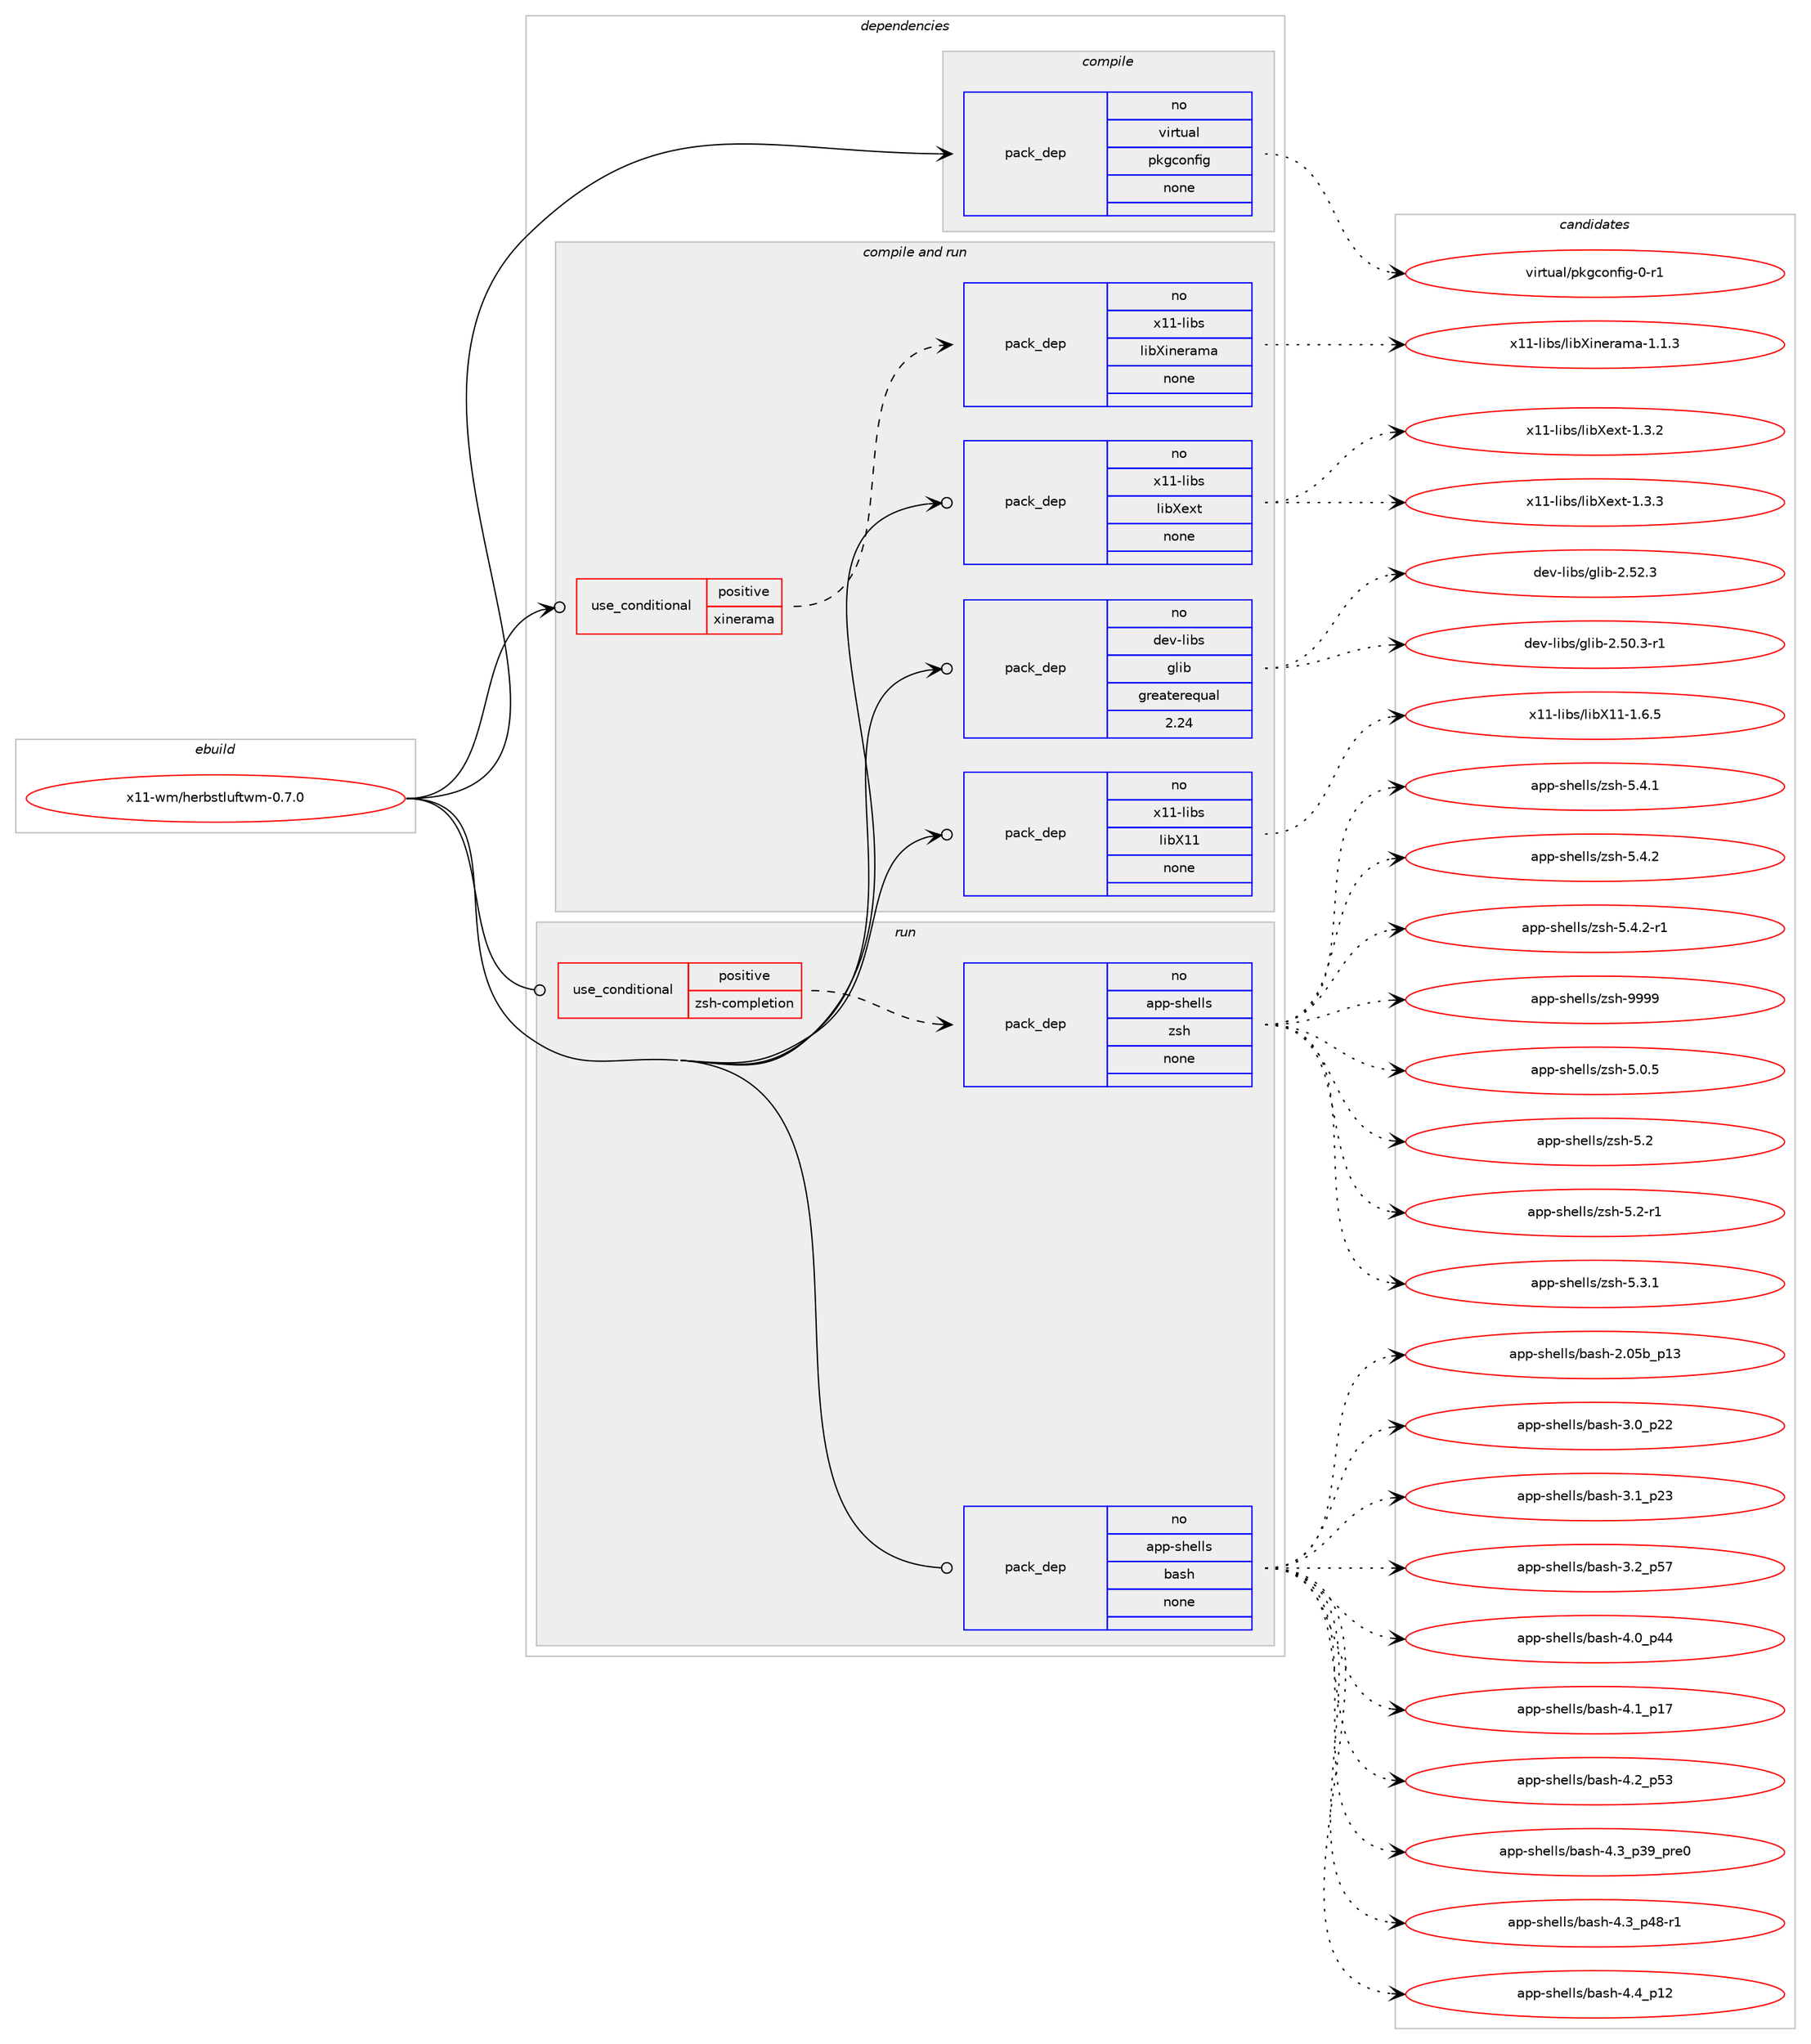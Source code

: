 digraph prolog {

# *************
# Graph options
# *************

newrank=true;
concentrate=true;
compound=true;
graph [rankdir=LR,fontname=Helvetica,fontsize=10,ranksep=1.5];#, ranksep=2.5, nodesep=0.2];
edge  [arrowhead=vee];
node  [fontname=Helvetica,fontsize=10];

# **********
# The ebuild
# **********

subgraph cluster_leftcol {
color=gray;
rank=same;
label=<<i>ebuild</i>>;
id [label="x11-wm/herbstluftwm-0.7.0", color=red, width=4, href="../x11-wm/herbstluftwm-0.7.0.svg"];
}

# ****************
# The dependencies
# ****************

subgraph cluster_midcol {
color=gray;
label=<<i>dependencies</i>>;
subgraph cluster_compile {
fillcolor="#eeeeee";
style=filled;
label=<<i>compile</i>>;
subgraph pack397746 {
dependency531954 [label=<<TABLE BORDER="0" CELLBORDER="1" CELLSPACING="0" CELLPADDING="4" WIDTH="220"><TR><TD ROWSPAN="6" CELLPADDING="30">pack_dep</TD></TR><TR><TD WIDTH="110">no</TD></TR><TR><TD>virtual</TD></TR><TR><TD>pkgconfig</TD></TR><TR><TD>none</TD></TR><TR><TD></TD></TR></TABLE>>, shape=none, color=blue];
}
id:e -> dependency531954:w [weight=20,style="solid",arrowhead="vee"];
}
subgraph cluster_compileandrun {
fillcolor="#eeeeee";
style=filled;
label=<<i>compile and run</i>>;
subgraph cond124089 {
dependency531955 [label=<<TABLE BORDER="0" CELLBORDER="1" CELLSPACING="0" CELLPADDING="4"><TR><TD ROWSPAN="3" CELLPADDING="10">use_conditional</TD></TR><TR><TD>positive</TD></TR><TR><TD>xinerama</TD></TR></TABLE>>, shape=none, color=red];
subgraph pack397747 {
dependency531956 [label=<<TABLE BORDER="0" CELLBORDER="1" CELLSPACING="0" CELLPADDING="4" WIDTH="220"><TR><TD ROWSPAN="6" CELLPADDING="30">pack_dep</TD></TR><TR><TD WIDTH="110">no</TD></TR><TR><TD>x11-libs</TD></TR><TR><TD>libXinerama</TD></TR><TR><TD>none</TD></TR><TR><TD></TD></TR></TABLE>>, shape=none, color=blue];
}
dependency531955:e -> dependency531956:w [weight=20,style="dashed",arrowhead="vee"];
}
id:e -> dependency531955:w [weight=20,style="solid",arrowhead="odotvee"];
subgraph pack397748 {
dependency531957 [label=<<TABLE BORDER="0" CELLBORDER="1" CELLSPACING="0" CELLPADDING="4" WIDTH="220"><TR><TD ROWSPAN="6" CELLPADDING="30">pack_dep</TD></TR><TR><TD WIDTH="110">no</TD></TR><TR><TD>dev-libs</TD></TR><TR><TD>glib</TD></TR><TR><TD>greaterequal</TD></TR><TR><TD>2.24</TD></TR></TABLE>>, shape=none, color=blue];
}
id:e -> dependency531957:w [weight=20,style="solid",arrowhead="odotvee"];
subgraph pack397749 {
dependency531958 [label=<<TABLE BORDER="0" CELLBORDER="1" CELLSPACING="0" CELLPADDING="4" WIDTH="220"><TR><TD ROWSPAN="6" CELLPADDING="30">pack_dep</TD></TR><TR><TD WIDTH="110">no</TD></TR><TR><TD>x11-libs</TD></TR><TR><TD>libX11</TD></TR><TR><TD>none</TD></TR><TR><TD></TD></TR></TABLE>>, shape=none, color=blue];
}
id:e -> dependency531958:w [weight=20,style="solid",arrowhead="odotvee"];
subgraph pack397750 {
dependency531959 [label=<<TABLE BORDER="0" CELLBORDER="1" CELLSPACING="0" CELLPADDING="4" WIDTH="220"><TR><TD ROWSPAN="6" CELLPADDING="30">pack_dep</TD></TR><TR><TD WIDTH="110">no</TD></TR><TR><TD>x11-libs</TD></TR><TR><TD>libXext</TD></TR><TR><TD>none</TD></TR><TR><TD></TD></TR></TABLE>>, shape=none, color=blue];
}
id:e -> dependency531959:w [weight=20,style="solid",arrowhead="odotvee"];
}
subgraph cluster_run {
fillcolor="#eeeeee";
style=filled;
label=<<i>run</i>>;
subgraph cond124090 {
dependency531960 [label=<<TABLE BORDER="0" CELLBORDER="1" CELLSPACING="0" CELLPADDING="4"><TR><TD ROWSPAN="3" CELLPADDING="10">use_conditional</TD></TR><TR><TD>positive</TD></TR><TR><TD>zsh-completion</TD></TR></TABLE>>, shape=none, color=red];
subgraph pack397751 {
dependency531961 [label=<<TABLE BORDER="0" CELLBORDER="1" CELLSPACING="0" CELLPADDING="4" WIDTH="220"><TR><TD ROWSPAN="6" CELLPADDING="30">pack_dep</TD></TR><TR><TD WIDTH="110">no</TD></TR><TR><TD>app-shells</TD></TR><TR><TD>zsh</TD></TR><TR><TD>none</TD></TR><TR><TD></TD></TR></TABLE>>, shape=none, color=blue];
}
dependency531960:e -> dependency531961:w [weight=20,style="dashed",arrowhead="vee"];
}
id:e -> dependency531960:w [weight=20,style="solid",arrowhead="odot"];
subgraph pack397752 {
dependency531962 [label=<<TABLE BORDER="0" CELLBORDER="1" CELLSPACING="0" CELLPADDING="4" WIDTH="220"><TR><TD ROWSPAN="6" CELLPADDING="30">pack_dep</TD></TR><TR><TD WIDTH="110">no</TD></TR><TR><TD>app-shells</TD></TR><TR><TD>bash</TD></TR><TR><TD>none</TD></TR><TR><TD></TD></TR></TABLE>>, shape=none, color=blue];
}
id:e -> dependency531962:w [weight=20,style="solid",arrowhead="odot"];
}
}

# **************
# The candidates
# **************

subgraph cluster_choices {
rank=same;
color=gray;
label=<<i>candidates</i>>;

subgraph choice397746 {
color=black;
nodesep=1;
choice11810511411611797108471121071039911111010210510345484511449 [label="virtual/pkgconfig-0-r1", color=red, width=4,href="../virtual/pkgconfig-0-r1.svg"];
dependency531954:e -> choice11810511411611797108471121071039911111010210510345484511449:w [style=dotted,weight="100"];
}
subgraph choice397747 {
color=black;
nodesep=1;
choice120494945108105981154710810598881051101011149710997454946494651 [label="x11-libs/libXinerama-1.1.3", color=red, width=4,href="../x11-libs/libXinerama-1.1.3.svg"];
dependency531956:e -> choice120494945108105981154710810598881051101011149710997454946494651:w [style=dotted,weight="100"];
}
subgraph choice397748 {
color=black;
nodesep=1;
choice10010111845108105981154710310810598455046534846514511449 [label="dev-libs/glib-2.50.3-r1", color=red, width=4,href="../dev-libs/glib-2.50.3-r1.svg"];
choice1001011184510810598115471031081059845504653504651 [label="dev-libs/glib-2.52.3", color=red, width=4,href="../dev-libs/glib-2.52.3.svg"];
dependency531957:e -> choice10010111845108105981154710310810598455046534846514511449:w [style=dotted,weight="100"];
dependency531957:e -> choice1001011184510810598115471031081059845504653504651:w [style=dotted,weight="100"];
}
subgraph choice397749 {
color=black;
nodesep=1;
choice120494945108105981154710810598884949454946544653 [label="x11-libs/libX11-1.6.5", color=red, width=4,href="../x11-libs/libX11-1.6.5.svg"];
dependency531958:e -> choice120494945108105981154710810598884949454946544653:w [style=dotted,weight="100"];
}
subgraph choice397750 {
color=black;
nodesep=1;
choice12049494510810598115471081059888101120116454946514650 [label="x11-libs/libXext-1.3.2", color=red, width=4,href="../x11-libs/libXext-1.3.2.svg"];
choice12049494510810598115471081059888101120116454946514651 [label="x11-libs/libXext-1.3.3", color=red, width=4,href="../x11-libs/libXext-1.3.3.svg"];
dependency531959:e -> choice12049494510810598115471081059888101120116454946514650:w [style=dotted,weight="100"];
dependency531959:e -> choice12049494510810598115471081059888101120116454946514651:w [style=dotted,weight="100"];
}
subgraph choice397751 {
color=black;
nodesep=1;
choice971121124511510410110810811547122115104455346484653 [label="app-shells/zsh-5.0.5", color=red, width=4,href="../app-shells/zsh-5.0.5.svg"];
choice97112112451151041011081081154712211510445534650 [label="app-shells/zsh-5.2", color=red, width=4,href="../app-shells/zsh-5.2.svg"];
choice971121124511510410110810811547122115104455346504511449 [label="app-shells/zsh-5.2-r1", color=red, width=4,href="../app-shells/zsh-5.2-r1.svg"];
choice971121124511510410110810811547122115104455346514649 [label="app-shells/zsh-5.3.1", color=red, width=4,href="../app-shells/zsh-5.3.1.svg"];
choice971121124511510410110810811547122115104455346524649 [label="app-shells/zsh-5.4.1", color=red, width=4,href="../app-shells/zsh-5.4.1.svg"];
choice971121124511510410110810811547122115104455346524650 [label="app-shells/zsh-5.4.2", color=red, width=4,href="../app-shells/zsh-5.4.2.svg"];
choice9711211245115104101108108115471221151044553465246504511449 [label="app-shells/zsh-5.4.2-r1", color=red, width=4,href="../app-shells/zsh-5.4.2-r1.svg"];
choice9711211245115104101108108115471221151044557575757 [label="app-shells/zsh-9999", color=red, width=4,href="../app-shells/zsh-9999.svg"];
dependency531961:e -> choice971121124511510410110810811547122115104455346484653:w [style=dotted,weight="100"];
dependency531961:e -> choice97112112451151041011081081154712211510445534650:w [style=dotted,weight="100"];
dependency531961:e -> choice971121124511510410110810811547122115104455346504511449:w [style=dotted,weight="100"];
dependency531961:e -> choice971121124511510410110810811547122115104455346514649:w [style=dotted,weight="100"];
dependency531961:e -> choice971121124511510410110810811547122115104455346524649:w [style=dotted,weight="100"];
dependency531961:e -> choice971121124511510410110810811547122115104455346524650:w [style=dotted,weight="100"];
dependency531961:e -> choice9711211245115104101108108115471221151044553465246504511449:w [style=dotted,weight="100"];
dependency531961:e -> choice9711211245115104101108108115471221151044557575757:w [style=dotted,weight="100"];
}
subgraph choice397752 {
color=black;
nodesep=1;
choice9711211245115104101108108115479897115104455046485398951124951 [label="app-shells/bash-2.05b_p13", color=red, width=4,href="../app-shells/bash-2.05b_p13.svg"];
choice971121124511510410110810811547989711510445514648951125050 [label="app-shells/bash-3.0_p22", color=red, width=4,href="../app-shells/bash-3.0_p22.svg"];
choice971121124511510410110810811547989711510445514649951125051 [label="app-shells/bash-3.1_p23", color=red, width=4,href="../app-shells/bash-3.1_p23.svg"];
choice971121124511510410110810811547989711510445514650951125355 [label="app-shells/bash-3.2_p57", color=red, width=4,href="../app-shells/bash-3.2_p57.svg"];
choice971121124511510410110810811547989711510445524648951125252 [label="app-shells/bash-4.0_p44", color=red, width=4,href="../app-shells/bash-4.0_p44.svg"];
choice971121124511510410110810811547989711510445524649951124955 [label="app-shells/bash-4.1_p17", color=red, width=4,href="../app-shells/bash-4.1_p17.svg"];
choice971121124511510410110810811547989711510445524650951125351 [label="app-shells/bash-4.2_p53", color=red, width=4,href="../app-shells/bash-4.2_p53.svg"];
choice9711211245115104101108108115479897115104455246519511251579511211410148 [label="app-shells/bash-4.3_p39_pre0", color=red, width=4,href="../app-shells/bash-4.3_p39_pre0.svg"];
choice9711211245115104101108108115479897115104455246519511252564511449 [label="app-shells/bash-4.3_p48-r1", color=red, width=4,href="../app-shells/bash-4.3_p48-r1.svg"];
choice971121124511510410110810811547989711510445524652951124950 [label="app-shells/bash-4.4_p12", color=red, width=4,href="../app-shells/bash-4.4_p12.svg"];
dependency531962:e -> choice9711211245115104101108108115479897115104455046485398951124951:w [style=dotted,weight="100"];
dependency531962:e -> choice971121124511510410110810811547989711510445514648951125050:w [style=dotted,weight="100"];
dependency531962:e -> choice971121124511510410110810811547989711510445514649951125051:w [style=dotted,weight="100"];
dependency531962:e -> choice971121124511510410110810811547989711510445514650951125355:w [style=dotted,weight="100"];
dependency531962:e -> choice971121124511510410110810811547989711510445524648951125252:w [style=dotted,weight="100"];
dependency531962:e -> choice971121124511510410110810811547989711510445524649951124955:w [style=dotted,weight="100"];
dependency531962:e -> choice971121124511510410110810811547989711510445524650951125351:w [style=dotted,weight="100"];
dependency531962:e -> choice9711211245115104101108108115479897115104455246519511251579511211410148:w [style=dotted,weight="100"];
dependency531962:e -> choice9711211245115104101108108115479897115104455246519511252564511449:w [style=dotted,weight="100"];
dependency531962:e -> choice971121124511510410110810811547989711510445524652951124950:w [style=dotted,weight="100"];
}
}

}
